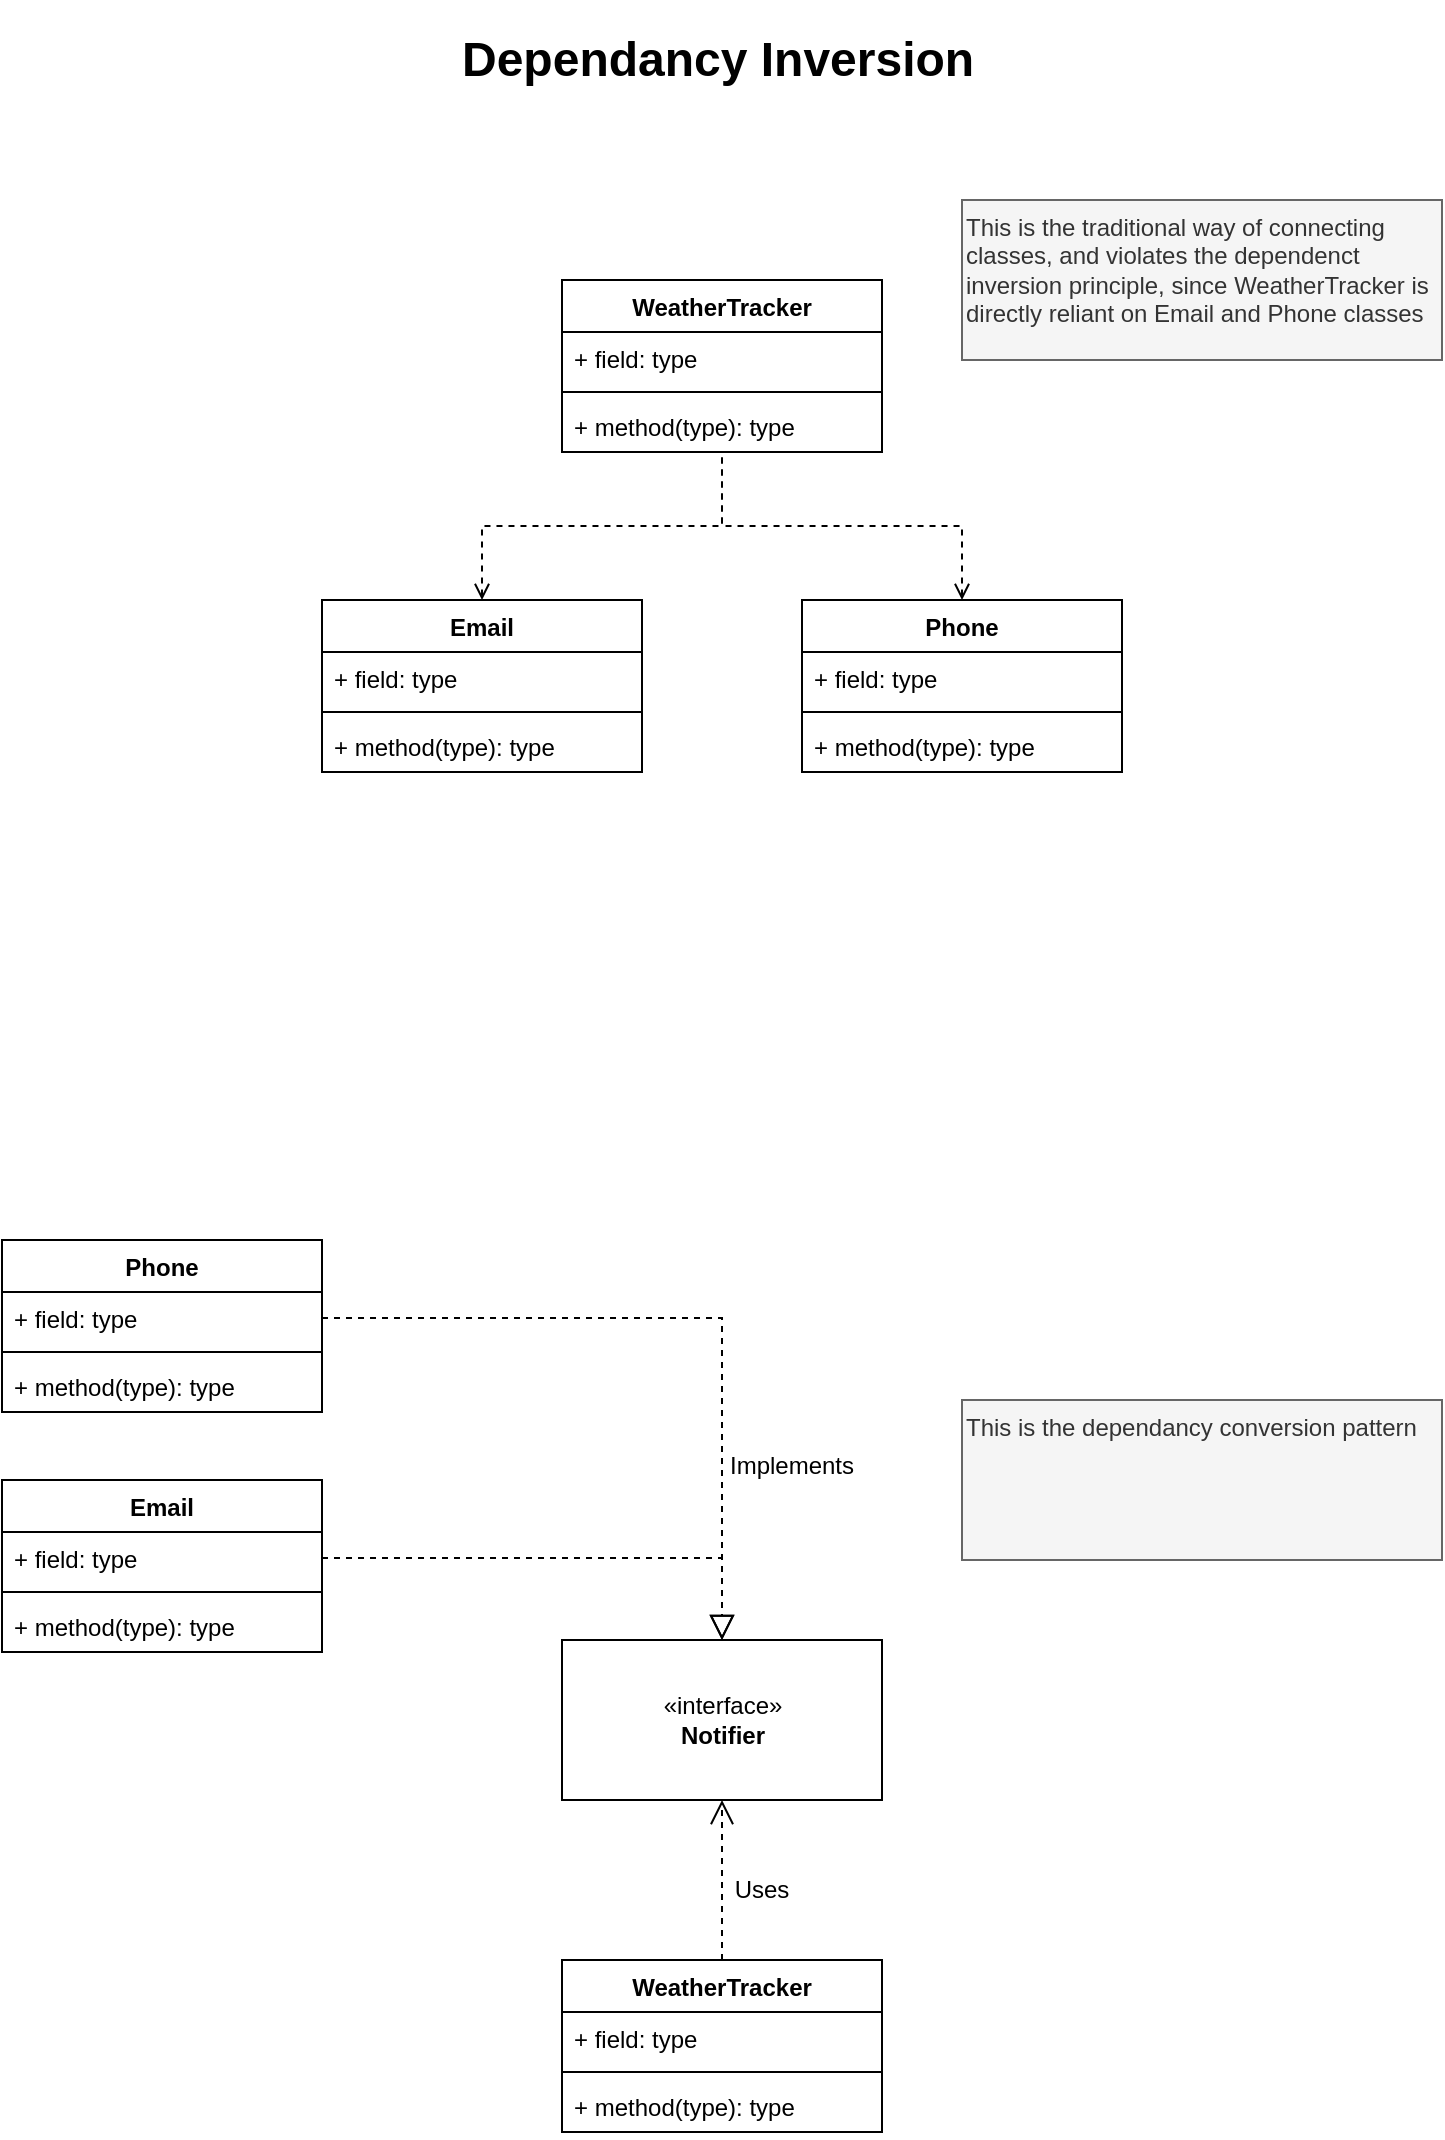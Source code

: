<mxfile version="16.1.2" type="device"><diagram id="edcwbbkjJxXRsWjrLaED" name="Page-1"><mxGraphModel dx="964" dy="614" grid="1" gridSize="10" guides="1" tooltips="1" connect="1" arrows="1" fold="1" page="1" pageScale="1" pageWidth="1169" pageHeight="1654" math="0" shadow="0"><root><mxCell id="0"/><mxCell id="1" parent="0"/><mxCell id="H-AERTTY8wtMRP6m5LU--1" value="&lt;h1&gt;Dependancy Inversion&lt;/h1&gt;" style="text;html=1;strokeColor=none;fillColor=none;spacing=5;spacingTop=-20;whiteSpace=wrap;overflow=hidden;rounded=0;" vertex="1" parent="1"><mxGeometry x="505" y="150" width="310" height="50" as="geometry"/></mxCell><mxCell id="H-AERTTY8wtMRP6m5LU--26" style="edgeStyle=orthogonalEdgeStyle;rounded=0;orthogonalLoop=1;jettySize=auto;html=1;startArrow=open;startFill=0;dashed=1;endArrow=none;endFill=0;" edge="1" parent="1" source="H-AERTTY8wtMRP6m5LU--4" target="H-AERTTY8wtMRP6m5LU--12"><mxGeometry relative="1" as="geometry"/></mxCell><mxCell id="H-AERTTY8wtMRP6m5LU--4" value="Email" style="swimlane;fontStyle=1;align=center;verticalAlign=top;childLayout=stackLayout;horizontal=1;startSize=26;horizontalStack=0;resizeParent=1;resizeParentMax=0;resizeLast=0;collapsible=1;marginBottom=0;" vertex="1" parent="1"><mxGeometry x="440" y="440" width="160" height="86" as="geometry"/></mxCell><mxCell id="H-AERTTY8wtMRP6m5LU--5" value="+ field: type" style="text;strokeColor=none;fillColor=none;align=left;verticalAlign=top;spacingLeft=4;spacingRight=4;overflow=hidden;rotatable=0;points=[[0,0.5],[1,0.5]];portConstraint=eastwest;" vertex="1" parent="H-AERTTY8wtMRP6m5LU--4"><mxGeometry y="26" width="160" height="26" as="geometry"/></mxCell><mxCell id="H-AERTTY8wtMRP6m5LU--6" value="" style="line;strokeWidth=1;fillColor=none;align=left;verticalAlign=middle;spacingTop=-1;spacingLeft=3;spacingRight=3;rotatable=0;labelPosition=right;points=[];portConstraint=eastwest;" vertex="1" parent="H-AERTTY8wtMRP6m5LU--4"><mxGeometry y="52" width="160" height="8" as="geometry"/></mxCell><mxCell id="H-AERTTY8wtMRP6m5LU--7" value="+ method(type): type" style="text;strokeColor=none;fillColor=none;align=left;verticalAlign=top;spacingLeft=4;spacingRight=4;overflow=hidden;rotatable=0;points=[[0,0.5],[1,0.5]];portConstraint=eastwest;" vertex="1" parent="H-AERTTY8wtMRP6m5LU--4"><mxGeometry y="60" width="160" height="26" as="geometry"/></mxCell><mxCell id="H-AERTTY8wtMRP6m5LU--25" style="edgeStyle=orthogonalEdgeStyle;rounded=0;orthogonalLoop=1;jettySize=auto;html=1;startArrow=open;startFill=0;dashed=1;endArrow=none;endFill=0;" edge="1" parent="1" source="H-AERTTY8wtMRP6m5LU--8" target="H-AERTTY8wtMRP6m5LU--12"><mxGeometry relative="1" as="geometry"/></mxCell><mxCell id="H-AERTTY8wtMRP6m5LU--8" value="Phone" style="swimlane;fontStyle=1;align=center;verticalAlign=top;childLayout=stackLayout;horizontal=1;startSize=26;horizontalStack=0;resizeParent=1;resizeParentMax=0;resizeLast=0;collapsible=1;marginBottom=0;" vertex="1" parent="1"><mxGeometry x="680" y="440" width="160" height="86" as="geometry"/></mxCell><mxCell id="H-AERTTY8wtMRP6m5LU--9" value="+ field: type" style="text;strokeColor=none;fillColor=none;align=left;verticalAlign=top;spacingLeft=4;spacingRight=4;overflow=hidden;rotatable=0;points=[[0,0.5],[1,0.5]];portConstraint=eastwest;" vertex="1" parent="H-AERTTY8wtMRP6m5LU--8"><mxGeometry y="26" width="160" height="26" as="geometry"/></mxCell><mxCell id="H-AERTTY8wtMRP6m5LU--10" value="" style="line;strokeWidth=1;fillColor=none;align=left;verticalAlign=middle;spacingTop=-1;spacingLeft=3;spacingRight=3;rotatable=0;labelPosition=right;points=[];portConstraint=eastwest;" vertex="1" parent="H-AERTTY8wtMRP6m5LU--8"><mxGeometry y="52" width="160" height="8" as="geometry"/></mxCell><mxCell id="H-AERTTY8wtMRP6m5LU--11" value="+ method(type): type" style="text;strokeColor=none;fillColor=none;align=left;verticalAlign=top;spacingLeft=4;spacingRight=4;overflow=hidden;rotatable=0;points=[[0,0.5],[1,0.5]];portConstraint=eastwest;" vertex="1" parent="H-AERTTY8wtMRP6m5LU--8"><mxGeometry y="60" width="160" height="26" as="geometry"/></mxCell><mxCell id="H-AERTTY8wtMRP6m5LU--12" value="WeatherTracker" style="swimlane;fontStyle=1;align=center;verticalAlign=top;childLayout=stackLayout;horizontal=1;startSize=26;horizontalStack=0;resizeParent=1;resizeParentMax=0;resizeLast=0;collapsible=1;marginBottom=0;" vertex="1" parent="1"><mxGeometry x="560" y="280" width="160" height="86" as="geometry"/></mxCell><mxCell id="H-AERTTY8wtMRP6m5LU--13" value="+ field: type" style="text;strokeColor=none;fillColor=none;align=left;verticalAlign=top;spacingLeft=4;spacingRight=4;overflow=hidden;rotatable=0;points=[[0,0.5],[1,0.5]];portConstraint=eastwest;" vertex="1" parent="H-AERTTY8wtMRP6m5LU--12"><mxGeometry y="26" width="160" height="26" as="geometry"/></mxCell><mxCell id="H-AERTTY8wtMRP6m5LU--14" value="" style="line;strokeWidth=1;fillColor=none;align=left;verticalAlign=middle;spacingTop=-1;spacingLeft=3;spacingRight=3;rotatable=0;labelPosition=right;points=[];portConstraint=eastwest;" vertex="1" parent="H-AERTTY8wtMRP6m5LU--12"><mxGeometry y="52" width="160" height="8" as="geometry"/></mxCell><mxCell id="H-AERTTY8wtMRP6m5LU--15" value="+ method(type): type" style="text;strokeColor=none;fillColor=none;align=left;verticalAlign=top;spacingLeft=4;spacingRight=4;overflow=hidden;rotatable=0;points=[[0,0.5],[1,0.5]];portConstraint=eastwest;" vertex="1" parent="H-AERTTY8wtMRP6m5LU--12"><mxGeometry y="60" width="160" height="26" as="geometry"/></mxCell><mxCell id="H-AERTTY8wtMRP6m5LU--27" value="This is the traditional way of connecting classes, and violates the dependenct inversion principle, since WeatherTracker is directly reliant on Email and Phone classes" style="text;html=1;strokeColor=#666666;fillColor=#f5f5f5;align=left;verticalAlign=top;whiteSpace=wrap;rounded=0;fontColor=#333333;" vertex="1" parent="1"><mxGeometry x="760" y="240" width="240" height="80" as="geometry"/></mxCell><mxCell id="H-AERTTY8wtMRP6m5LU--29" value="Email" style="swimlane;fontStyle=1;align=center;verticalAlign=top;childLayout=stackLayout;horizontal=1;startSize=26;horizontalStack=0;resizeParent=1;resizeParentMax=0;resizeLast=0;collapsible=1;marginBottom=0;" vertex="1" parent="1"><mxGeometry x="280" y="880" width="160" height="86" as="geometry"/></mxCell><mxCell id="H-AERTTY8wtMRP6m5LU--30" value="+ field: type" style="text;strokeColor=none;fillColor=none;align=left;verticalAlign=top;spacingLeft=4;spacingRight=4;overflow=hidden;rotatable=0;points=[[0,0.5],[1,0.5]];portConstraint=eastwest;" vertex="1" parent="H-AERTTY8wtMRP6m5LU--29"><mxGeometry y="26" width="160" height="26" as="geometry"/></mxCell><mxCell id="H-AERTTY8wtMRP6m5LU--31" value="" style="line;strokeWidth=1;fillColor=none;align=left;verticalAlign=middle;spacingTop=-1;spacingLeft=3;spacingRight=3;rotatable=0;labelPosition=right;points=[];portConstraint=eastwest;" vertex="1" parent="H-AERTTY8wtMRP6m5LU--29"><mxGeometry y="52" width="160" height="8" as="geometry"/></mxCell><mxCell id="H-AERTTY8wtMRP6m5LU--32" value="+ method(type): type" style="text;strokeColor=none;fillColor=none;align=left;verticalAlign=top;spacingLeft=4;spacingRight=4;overflow=hidden;rotatable=0;points=[[0,0.5],[1,0.5]];portConstraint=eastwest;" vertex="1" parent="H-AERTTY8wtMRP6m5LU--29"><mxGeometry y="60" width="160" height="26" as="geometry"/></mxCell><mxCell id="H-AERTTY8wtMRP6m5LU--34" value="Phone" style="swimlane;fontStyle=1;align=center;verticalAlign=top;childLayout=stackLayout;horizontal=1;startSize=26;horizontalStack=0;resizeParent=1;resizeParentMax=0;resizeLast=0;collapsible=1;marginBottom=0;" vertex="1" parent="1"><mxGeometry x="280" y="760" width="160" height="86" as="geometry"/></mxCell><mxCell id="H-AERTTY8wtMRP6m5LU--35" value="+ field: type" style="text;strokeColor=none;fillColor=none;align=left;verticalAlign=top;spacingLeft=4;spacingRight=4;overflow=hidden;rotatable=0;points=[[0,0.5],[1,0.5]];portConstraint=eastwest;" vertex="1" parent="H-AERTTY8wtMRP6m5LU--34"><mxGeometry y="26" width="160" height="26" as="geometry"/></mxCell><mxCell id="H-AERTTY8wtMRP6m5LU--36" value="" style="line;strokeWidth=1;fillColor=none;align=left;verticalAlign=middle;spacingTop=-1;spacingLeft=3;spacingRight=3;rotatable=0;labelPosition=right;points=[];portConstraint=eastwest;" vertex="1" parent="H-AERTTY8wtMRP6m5LU--34"><mxGeometry y="52" width="160" height="8" as="geometry"/></mxCell><mxCell id="H-AERTTY8wtMRP6m5LU--37" value="+ method(type): type" style="text;strokeColor=none;fillColor=none;align=left;verticalAlign=top;spacingLeft=4;spacingRight=4;overflow=hidden;rotatable=0;points=[[0,0.5],[1,0.5]];portConstraint=eastwest;" vertex="1" parent="H-AERTTY8wtMRP6m5LU--34"><mxGeometry y="60" width="160" height="26" as="geometry"/></mxCell><mxCell id="H-AERTTY8wtMRP6m5LU--45" style="edgeStyle=orthogonalEdgeStyle;rounded=0;orthogonalLoop=1;jettySize=auto;html=1;entryX=0.5;entryY=1;entryDx=0;entryDy=0;dashed=1;endArrow=open;endFill=0;endSize=10;" edge="1" parent="1" source="H-AERTTY8wtMRP6m5LU--38" target="H-AERTTY8wtMRP6m5LU--42"><mxGeometry relative="1" as="geometry"/></mxCell><mxCell id="H-AERTTY8wtMRP6m5LU--38" value="WeatherTracker" style="swimlane;fontStyle=1;align=center;verticalAlign=top;childLayout=stackLayout;horizontal=1;startSize=26;horizontalStack=0;resizeParent=1;resizeParentMax=0;resizeLast=0;collapsible=1;marginBottom=0;" vertex="1" parent="1"><mxGeometry x="560" y="1120" width="160" height="86" as="geometry"/></mxCell><mxCell id="H-AERTTY8wtMRP6m5LU--39" value="+ field: type" style="text;strokeColor=none;fillColor=none;align=left;verticalAlign=top;spacingLeft=4;spacingRight=4;overflow=hidden;rotatable=0;points=[[0,0.5],[1,0.5]];portConstraint=eastwest;" vertex="1" parent="H-AERTTY8wtMRP6m5LU--38"><mxGeometry y="26" width="160" height="26" as="geometry"/></mxCell><mxCell id="H-AERTTY8wtMRP6m5LU--40" value="" style="line;strokeWidth=1;fillColor=none;align=left;verticalAlign=middle;spacingTop=-1;spacingLeft=3;spacingRight=3;rotatable=0;labelPosition=right;points=[];portConstraint=eastwest;" vertex="1" parent="H-AERTTY8wtMRP6m5LU--38"><mxGeometry y="52" width="160" height="8" as="geometry"/></mxCell><mxCell id="H-AERTTY8wtMRP6m5LU--41" value="+ method(type): type" style="text;strokeColor=none;fillColor=none;align=left;verticalAlign=top;spacingLeft=4;spacingRight=4;overflow=hidden;rotatable=0;points=[[0,0.5],[1,0.5]];portConstraint=eastwest;" vertex="1" parent="H-AERTTY8wtMRP6m5LU--38"><mxGeometry y="60" width="160" height="26" as="geometry"/></mxCell><mxCell id="H-AERTTY8wtMRP6m5LU--42" value="«interface»&lt;br&gt;&lt;b&gt;Notifier&lt;/b&gt;" style="html=1;" vertex="1" parent="1"><mxGeometry x="560" y="960" width="160" height="80" as="geometry"/></mxCell><mxCell id="H-AERTTY8wtMRP6m5LU--46" value="Implements" style="text;html=1;strokeColor=none;fillColor=none;align=center;verticalAlign=middle;whiteSpace=wrap;rounded=0;" vertex="1" parent="1"><mxGeometry x="645" y="858" width="60" height="30" as="geometry"/></mxCell><mxCell id="H-AERTTY8wtMRP6m5LU--47" value="Uses" style="text;html=1;strokeColor=none;fillColor=none;align=center;verticalAlign=middle;whiteSpace=wrap;rounded=0;" vertex="1" parent="1"><mxGeometry x="630" y="1070" width="60" height="30" as="geometry"/></mxCell><mxCell id="H-AERTTY8wtMRP6m5LU--55" style="edgeStyle=orthogonalEdgeStyle;rounded=0;orthogonalLoop=1;jettySize=auto;html=1;dashed=1;startArrow=none;startFill=0;endArrow=block;endFill=0;endSize=10;" edge="1" parent="1" source="H-AERTTY8wtMRP6m5LU--30" target="H-AERTTY8wtMRP6m5LU--42"><mxGeometry relative="1" as="geometry"/></mxCell><mxCell id="H-AERTTY8wtMRP6m5LU--56" style="edgeStyle=orthogonalEdgeStyle;rounded=0;orthogonalLoop=1;jettySize=auto;html=1;dashed=1;startArrow=none;startFill=0;endArrow=block;endFill=0;endSize=10;" edge="1" parent="1" source="H-AERTTY8wtMRP6m5LU--35" target="H-AERTTY8wtMRP6m5LU--42"><mxGeometry relative="1" as="geometry"/></mxCell><mxCell id="H-AERTTY8wtMRP6m5LU--57" value="This is the dependancy conversion pattern" style="text;html=1;strokeColor=#666666;fillColor=#f5f5f5;align=left;verticalAlign=top;whiteSpace=wrap;rounded=0;fontColor=#333333;" vertex="1" parent="1"><mxGeometry x="760" y="840" width="240" height="80" as="geometry"/></mxCell></root></mxGraphModel></diagram></mxfile>